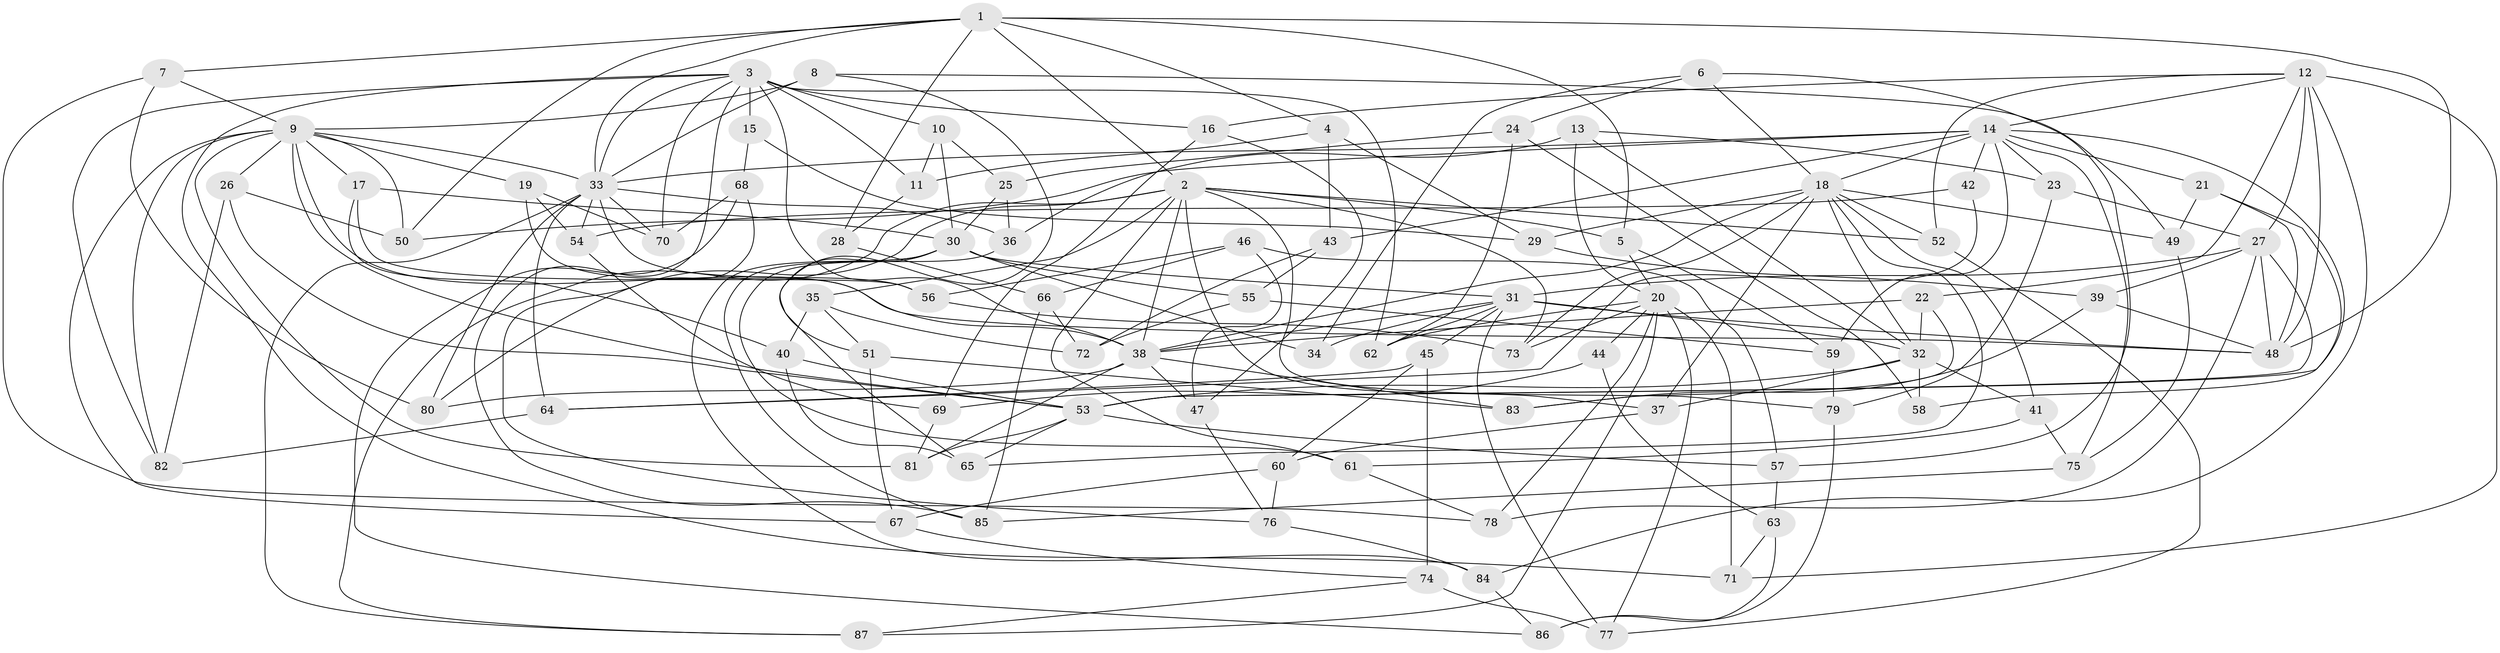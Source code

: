 // original degree distribution, {4: 1.0}
// Generated by graph-tools (version 1.1) at 2025/53/03/04/25 22:53:41]
// undirected, 87 vertices, 215 edges
graph export_dot {
  node [color=gray90,style=filled];
  1;
  2;
  3;
  4;
  5;
  6;
  7;
  8;
  9;
  10;
  11;
  12;
  13;
  14;
  15;
  16;
  17;
  18;
  19;
  20;
  21;
  22;
  23;
  24;
  25;
  26;
  27;
  28;
  29;
  30;
  31;
  32;
  33;
  34;
  35;
  36;
  37;
  38;
  39;
  40;
  41;
  42;
  43;
  44;
  45;
  46;
  47;
  48;
  49;
  50;
  51;
  52;
  53;
  54;
  55;
  56;
  57;
  58;
  59;
  60;
  61;
  62;
  63;
  64;
  65;
  66;
  67;
  68;
  69;
  70;
  71;
  72;
  73;
  74;
  75;
  76;
  77;
  78;
  79;
  80;
  81;
  82;
  83;
  84;
  85;
  86;
  87;
  1 -- 2 [weight=2.0];
  1 -- 4 [weight=1.0];
  1 -- 5 [weight=1.0];
  1 -- 7 [weight=1.0];
  1 -- 28 [weight=2.0];
  1 -- 33 [weight=1.0];
  1 -- 48 [weight=1.0];
  1 -- 50 [weight=1.0];
  2 -- 5 [weight=1.0];
  2 -- 35 [weight=1.0];
  2 -- 37 [weight=1.0];
  2 -- 38 [weight=1.0];
  2 -- 52 [weight=1.0];
  2 -- 61 [weight=1.0];
  2 -- 73 [weight=1.0];
  2 -- 79 [weight=1.0];
  2 -- 80 [weight=1.0];
  2 -- 87 [weight=1.0];
  3 -- 10 [weight=1.0];
  3 -- 11 [weight=1.0];
  3 -- 15 [weight=2.0];
  3 -- 16 [weight=1.0];
  3 -- 33 [weight=1.0];
  3 -- 38 [weight=1.0];
  3 -- 62 [weight=1.0];
  3 -- 70 [weight=1.0];
  3 -- 71 [weight=1.0];
  3 -- 82 [weight=1.0];
  3 -- 85 [weight=1.0];
  4 -- 11 [weight=1.0];
  4 -- 29 [weight=1.0];
  4 -- 43 [weight=1.0];
  5 -- 20 [weight=1.0];
  5 -- 59 [weight=1.0];
  6 -- 18 [weight=1.0];
  6 -- 24 [weight=1.0];
  6 -- 34 [weight=1.0];
  6 -- 57 [weight=1.0];
  7 -- 9 [weight=1.0];
  7 -- 78 [weight=1.0];
  7 -- 80 [weight=1.0];
  8 -- 9 [weight=1.0];
  8 -- 33 [weight=1.0];
  8 -- 49 [weight=1.0];
  8 -- 65 [weight=1.0];
  9 -- 17 [weight=1.0];
  9 -- 19 [weight=1.0];
  9 -- 26 [weight=1.0];
  9 -- 33 [weight=1.0];
  9 -- 48 [weight=1.0];
  9 -- 50 [weight=1.0];
  9 -- 53 [weight=1.0];
  9 -- 67 [weight=1.0];
  9 -- 81 [weight=1.0];
  9 -- 82 [weight=1.0];
  10 -- 11 [weight=1.0];
  10 -- 25 [weight=1.0];
  10 -- 30 [weight=1.0];
  11 -- 28 [weight=1.0];
  12 -- 14 [weight=1.0];
  12 -- 16 [weight=1.0];
  12 -- 22 [weight=1.0];
  12 -- 27 [weight=2.0];
  12 -- 48 [weight=2.0];
  12 -- 52 [weight=1.0];
  12 -- 71 [weight=1.0];
  12 -- 84 [weight=1.0];
  13 -- 20 [weight=1.0];
  13 -- 23 [weight=1.0];
  13 -- 32 [weight=1.0];
  13 -- 36 [weight=1.0];
  14 -- 18 [weight=1.0];
  14 -- 21 [weight=1.0];
  14 -- 23 [weight=1.0];
  14 -- 33 [weight=1.0];
  14 -- 42 [weight=2.0];
  14 -- 43 [weight=1.0];
  14 -- 50 [weight=1.0];
  14 -- 53 [weight=1.0];
  14 -- 59 [weight=1.0];
  14 -- 75 [weight=1.0];
  15 -- 29 [weight=1.0];
  15 -- 68 [weight=1.0];
  16 -- 47 [weight=1.0];
  16 -- 69 [weight=1.0];
  17 -- 30 [weight=1.0];
  17 -- 40 [weight=1.0];
  17 -- 56 [weight=1.0];
  18 -- 29 [weight=1.0];
  18 -- 32 [weight=1.0];
  18 -- 37 [weight=1.0];
  18 -- 38 [weight=2.0];
  18 -- 41 [weight=1.0];
  18 -- 49 [weight=1.0];
  18 -- 52 [weight=1.0];
  18 -- 65 [weight=1.0];
  18 -- 73 [weight=1.0];
  19 -- 38 [weight=1.0];
  19 -- 54 [weight=1.0];
  19 -- 70 [weight=1.0];
  20 -- 44 [weight=2.0];
  20 -- 62 [weight=1.0];
  20 -- 71 [weight=1.0];
  20 -- 73 [weight=1.0];
  20 -- 77 [weight=1.0];
  20 -- 78 [weight=1.0];
  20 -- 87 [weight=1.0];
  21 -- 48 [weight=1.0];
  21 -- 49 [weight=1.0];
  21 -- 58 [weight=1.0];
  22 -- 32 [weight=1.0];
  22 -- 38 [weight=1.0];
  22 -- 83 [weight=1.0];
  23 -- 27 [weight=1.0];
  23 -- 79 [weight=1.0];
  24 -- 25 [weight=1.0];
  24 -- 58 [weight=1.0];
  24 -- 62 [weight=1.0];
  25 -- 30 [weight=1.0];
  25 -- 36 [weight=1.0];
  26 -- 50 [weight=1.0];
  26 -- 53 [weight=1.0];
  26 -- 82 [weight=1.0];
  27 -- 31 [weight=1.0];
  27 -- 39 [weight=1.0];
  27 -- 48 [weight=1.0];
  27 -- 53 [weight=1.0];
  27 -- 78 [weight=1.0];
  28 -- 66 [weight=1.0];
  29 -- 39 [weight=1.0];
  30 -- 31 [weight=1.0];
  30 -- 34 [weight=2.0];
  30 -- 51 [weight=1.0];
  30 -- 55 [weight=1.0];
  30 -- 84 [weight=1.0];
  30 -- 85 [weight=1.0];
  31 -- 32 [weight=1.0];
  31 -- 34 [weight=1.0];
  31 -- 38 [weight=2.0];
  31 -- 45 [weight=1.0];
  31 -- 48 [weight=1.0];
  31 -- 62 [weight=1.0];
  31 -- 77 [weight=1.0];
  32 -- 37 [weight=1.0];
  32 -- 41 [weight=1.0];
  32 -- 53 [weight=2.0];
  32 -- 58 [weight=2.0];
  33 -- 36 [weight=1.0];
  33 -- 54 [weight=1.0];
  33 -- 56 [weight=1.0];
  33 -- 64 [weight=1.0];
  33 -- 70 [weight=1.0];
  33 -- 80 [weight=1.0];
  33 -- 87 [weight=1.0];
  35 -- 40 [weight=1.0];
  35 -- 51 [weight=1.0];
  35 -- 72 [weight=1.0];
  36 -- 61 [weight=1.0];
  37 -- 60 [weight=1.0];
  38 -- 47 [weight=1.0];
  38 -- 80 [weight=1.0];
  38 -- 81 [weight=1.0];
  38 -- 83 [weight=1.0];
  39 -- 48 [weight=1.0];
  39 -- 83 [weight=1.0];
  40 -- 53 [weight=1.0];
  40 -- 65 [weight=1.0];
  41 -- 61 [weight=1.0];
  41 -- 75 [weight=1.0];
  42 -- 54 [weight=1.0];
  42 -- 64 [weight=1.0];
  43 -- 55 [weight=1.0];
  43 -- 72 [weight=1.0];
  44 -- 63 [weight=1.0];
  44 -- 69 [weight=1.0];
  45 -- 60 [weight=1.0];
  45 -- 64 [weight=1.0];
  45 -- 74 [weight=1.0];
  46 -- 47 [weight=1.0];
  46 -- 56 [weight=1.0];
  46 -- 57 [weight=1.0];
  46 -- 66 [weight=1.0];
  47 -- 76 [weight=1.0];
  49 -- 75 [weight=1.0];
  51 -- 67 [weight=1.0];
  51 -- 83 [weight=1.0];
  52 -- 77 [weight=1.0];
  53 -- 57 [weight=1.0];
  53 -- 65 [weight=1.0];
  53 -- 81 [weight=1.0];
  54 -- 69 [weight=1.0];
  55 -- 59 [weight=1.0];
  55 -- 72 [weight=1.0];
  56 -- 73 [weight=1.0];
  57 -- 63 [weight=1.0];
  59 -- 79 [weight=1.0];
  60 -- 67 [weight=1.0];
  60 -- 76 [weight=1.0];
  61 -- 78 [weight=1.0];
  63 -- 71 [weight=1.0];
  63 -- 86 [weight=1.0];
  64 -- 82 [weight=1.0];
  66 -- 72 [weight=1.0];
  66 -- 85 [weight=1.0];
  67 -- 74 [weight=1.0];
  68 -- 70 [weight=1.0];
  68 -- 76 [weight=1.0];
  68 -- 86 [weight=1.0];
  69 -- 81 [weight=1.0];
  74 -- 77 [weight=1.0];
  74 -- 87 [weight=1.0];
  75 -- 85 [weight=1.0];
  76 -- 84 [weight=1.0];
  79 -- 86 [weight=1.0];
  84 -- 86 [weight=1.0];
}
